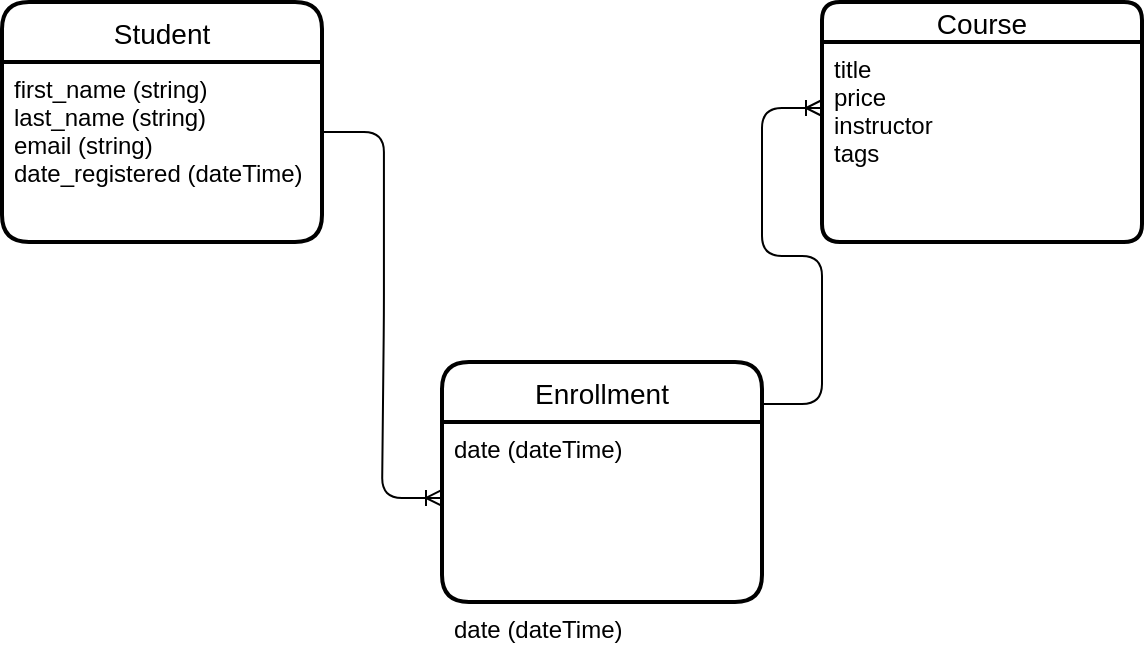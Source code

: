 <mxfile version="14.6.9" type="github">
  <diagram id="MIJ_tQuOCoP_R7ez-QVM" name="Page-1">
    <mxGraphModel dx="975" dy="587" grid="1" gridSize="10" guides="1" tooltips="1" connect="1" arrows="1" fold="1" page="1" pageScale="1" pageWidth="850" pageHeight="1100" math="0" shadow="0">
      <root>
        <mxCell id="0" />
        <mxCell id="1" parent="0" />
        <mxCell id="afI5EGkjlu38-KR88zBC-2" value="Student" style="swimlane;childLayout=stackLayout;horizontal=1;startSize=30;horizontalStack=0;rounded=1;fontSize=14;fontStyle=0;strokeWidth=2;resizeParent=0;resizeLast=1;shadow=0;dashed=0;align=center;" parent="1" vertex="1">
          <mxGeometry x="30" y="20" width="160" height="120" as="geometry" />
        </mxCell>
        <mxCell id="afI5EGkjlu38-KR88zBC-3" value="first_name (string)&#xa;last_name (string)&#xa;email (string)&#xa;date_registered (dateTime)&#xa;" style="align=left;strokeColor=none;fillColor=none;spacingLeft=4;fontSize=12;verticalAlign=top;resizable=0;rotatable=0;part=1;" parent="afI5EGkjlu38-KR88zBC-2" vertex="1">
          <mxGeometry y="30" width="160" height="90" as="geometry" />
        </mxCell>
        <mxCell id="afI5EGkjlu38-KR88zBC-4" value="Course" style="swimlane;childLayout=stackLayout;horizontal=1;startSize=20;horizontalStack=0;rounded=1;fontSize=14;fontStyle=0;strokeWidth=2;resizeParent=0;resizeLast=1;shadow=0;dashed=0;align=center;" parent="1" vertex="1">
          <mxGeometry x="440" y="20" width="160" height="120" as="geometry" />
        </mxCell>
        <mxCell id="afI5EGkjlu38-KR88zBC-5" value="title&#xa;price&#xa;instructor&#xa;tags&#xa;" style="align=left;strokeColor=none;fillColor=none;spacingLeft=4;fontSize=12;verticalAlign=top;resizable=0;rotatable=0;part=1;" parent="afI5EGkjlu38-KR88zBC-4" vertex="1">
          <mxGeometry y="20" width="160" height="100" as="geometry" />
        </mxCell>
        <mxCell id="yEdwOXXtwsZZaK5_y-MW-1" value="Enrollment" style="swimlane;childLayout=stackLayout;horizontal=1;startSize=30;horizontalStack=0;rounded=1;fontSize=14;fontStyle=0;strokeWidth=2;resizeParent=0;resizeLast=1;shadow=0;dashed=0;align=center;" vertex="1" parent="1">
          <mxGeometry x="250" y="200" width="160" height="120" as="geometry" />
        </mxCell>
        <mxCell id="yEdwOXXtwsZZaK5_y-MW-4" value="date (dateTime)" style="align=left;strokeColor=none;fillColor=none;spacingLeft=4;fontSize=12;verticalAlign=top;resizable=0;rotatable=0;part=1;" vertex="1" parent="yEdwOXXtwsZZaK5_y-MW-1">
          <mxGeometry y="30" width="160" height="90" as="geometry" />
        </mxCell>
        <mxCell id="yEdwOXXtwsZZaK5_y-MW-2" value="date (dateTime)" style="align=left;strokeColor=none;fillColor=none;spacingLeft=4;fontSize=12;verticalAlign=top;resizable=0;rotatable=0;part=1;" vertex="1" parent="yEdwOXXtwsZZaK5_y-MW-1">
          <mxGeometry y="120" width="160" as="geometry" />
        </mxCell>
        <mxCell id="yEdwOXXtwsZZaK5_y-MW-5" value="" style="edgeStyle=entityRelationEdgeStyle;fontSize=12;html=1;endArrow=ERoneToMany;exitX=1;exitY=0.175;exitDx=0;exitDy=0;exitPerimeter=0;entryX=0;entryY=0.33;entryDx=0;entryDy=0;entryPerimeter=0;" edge="1" parent="1" source="yEdwOXXtwsZZaK5_y-MW-1" target="afI5EGkjlu38-KR88zBC-5">
          <mxGeometry width="100" height="100" relative="1" as="geometry">
            <mxPoint x="370" y="350" as="sourcePoint" />
            <mxPoint x="470" y="250" as="targetPoint" />
          </mxGeometry>
        </mxCell>
        <mxCell id="yEdwOXXtwsZZaK5_y-MW-6" value="" style="edgeStyle=entityRelationEdgeStyle;fontSize=12;html=1;endArrow=ERoneToMany;exitX=1.006;exitY=0.389;exitDx=0;exitDy=0;exitPerimeter=0;entryX=0;entryY=0.422;entryDx=0;entryDy=0;entryPerimeter=0;" edge="1" parent="1" source="afI5EGkjlu38-KR88zBC-3" target="yEdwOXXtwsZZaK5_y-MW-4">
          <mxGeometry width="100" height="100" relative="1" as="geometry">
            <mxPoint x="370" y="350" as="sourcePoint" />
            <mxPoint x="470" y="250" as="targetPoint" />
          </mxGeometry>
        </mxCell>
      </root>
    </mxGraphModel>
  </diagram>
</mxfile>

